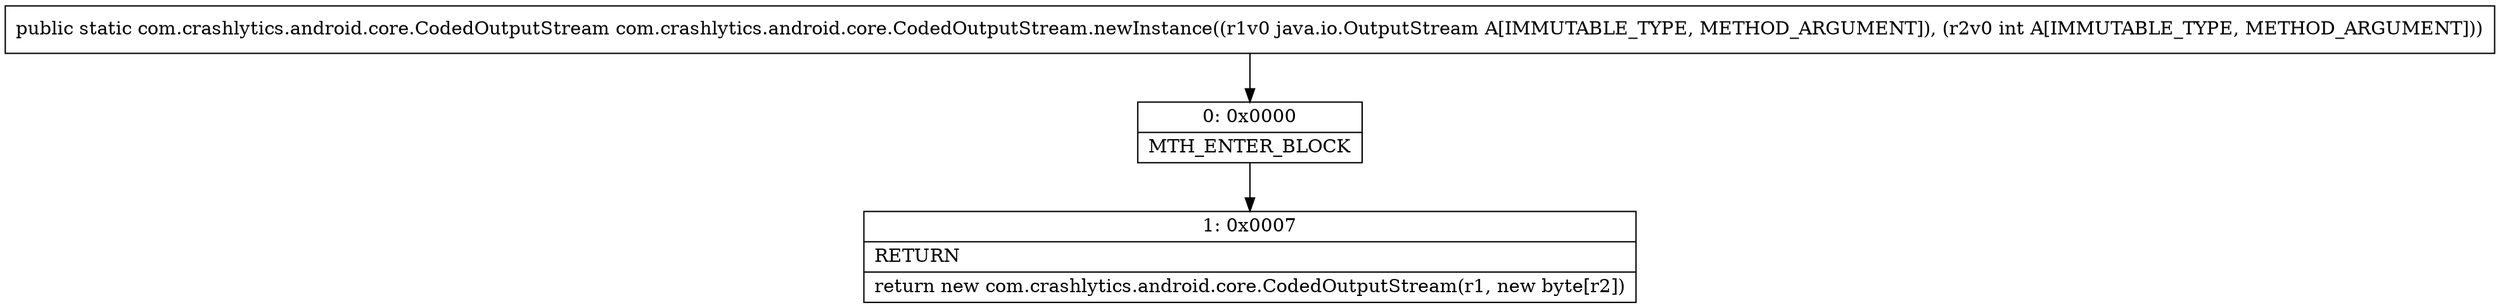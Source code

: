 digraph "CFG forcom.crashlytics.android.core.CodedOutputStream.newInstance(Ljava\/io\/OutputStream;I)Lcom\/crashlytics\/android\/core\/CodedOutputStream;" {
Node_0 [shape=record,label="{0\:\ 0x0000|MTH_ENTER_BLOCK\l}"];
Node_1 [shape=record,label="{1\:\ 0x0007|RETURN\l|return new com.crashlytics.android.core.CodedOutputStream(r1, new byte[r2])\l}"];
MethodNode[shape=record,label="{public static com.crashlytics.android.core.CodedOutputStream com.crashlytics.android.core.CodedOutputStream.newInstance((r1v0 java.io.OutputStream A[IMMUTABLE_TYPE, METHOD_ARGUMENT]), (r2v0 int A[IMMUTABLE_TYPE, METHOD_ARGUMENT])) }"];
MethodNode -> Node_0;
Node_0 -> Node_1;
}

